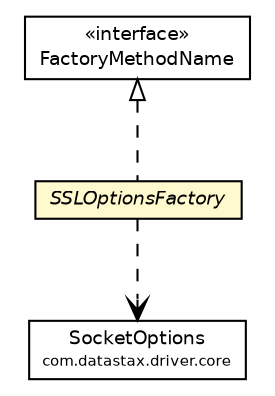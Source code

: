 #!/usr/local/bin/dot
#
# Class diagram 
# Generated by UmlGraph version 4.6 (http://www.spinellis.gr/sw/umlgraph)
#

digraph G {
	edge [fontname="Helvetica",fontsize=10,labelfontname="Helvetica",labelfontsize=10];
	node [fontname="Helvetica",fontsize=10,shape=plaintext];
	// org.synchronoss.cpo.cassandra.config.SSLOptionsFactory
	c46043 [label=<<table border="0" cellborder="1" cellspacing="0" cellpadding="2" port="p" bgcolor="lemonChiffon" href="./SSLOptionsFactory.html">
		<tr><td><table border="0" cellspacing="0" cellpadding="1">
			<tr><td><font face="Helvetica-Oblique"> SSLOptionsFactory </font></td></tr>
		</table></td></tr>
		</table>>, fontname="Helvetica", fontcolor="black", fontsize=9.0];
	// org.synchronoss.cpo.cassandra.config.FactoryMethodName
	c46051 [label=<<table border="0" cellborder="1" cellspacing="0" cellpadding="2" port="p" href="./FactoryMethodName.html">
		<tr><td><table border="0" cellspacing="0" cellpadding="1">
			<tr><td> &laquo;interface&raquo; </td></tr>
			<tr><td> FactoryMethodName </td></tr>
		</table></td></tr>
		</table>>, fontname="Helvetica", fontcolor="black", fontsize=9.0];
	//org.synchronoss.cpo.cassandra.config.SSLOptionsFactory implements org.synchronoss.cpo.cassandra.config.FactoryMethodName
	c46051:p -> c46043:p [dir=back,arrowtail=empty,style=dashed];
	// org.synchronoss.cpo.cassandra.config.SSLOptionsFactory DEPEND com.datastax.driver.core.SocketOptions
	c46043:p -> c46085:p [taillabel="", label="", headlabel="", fontname="Helvetica", fontcolor="black", fontsize=10.0, color="black", arrowhead=open, style=dashed];
	// com.datastax.driver.core.SocketOptions
	c46085 [label=<<table border="0" cellborder="1" cellspacing="0" cellpadding="2" port="p" href="http://java.sun.com/j2se/1.4.2/docs/api/com/datastax/driver/core/SocketOptions.html">
		<tr><td><table border="0" cellspacing="0" cellpadding="1">
			<tr><td> SocketOptions </td></tr>
			<tr><td><font point-size="7.0"> com.datastax.driver.core </font></td></tr>
		</table></td></tr>
		</table>>, fontname="Helvetica", fontcolor="black", fontsize=9.0];
}

